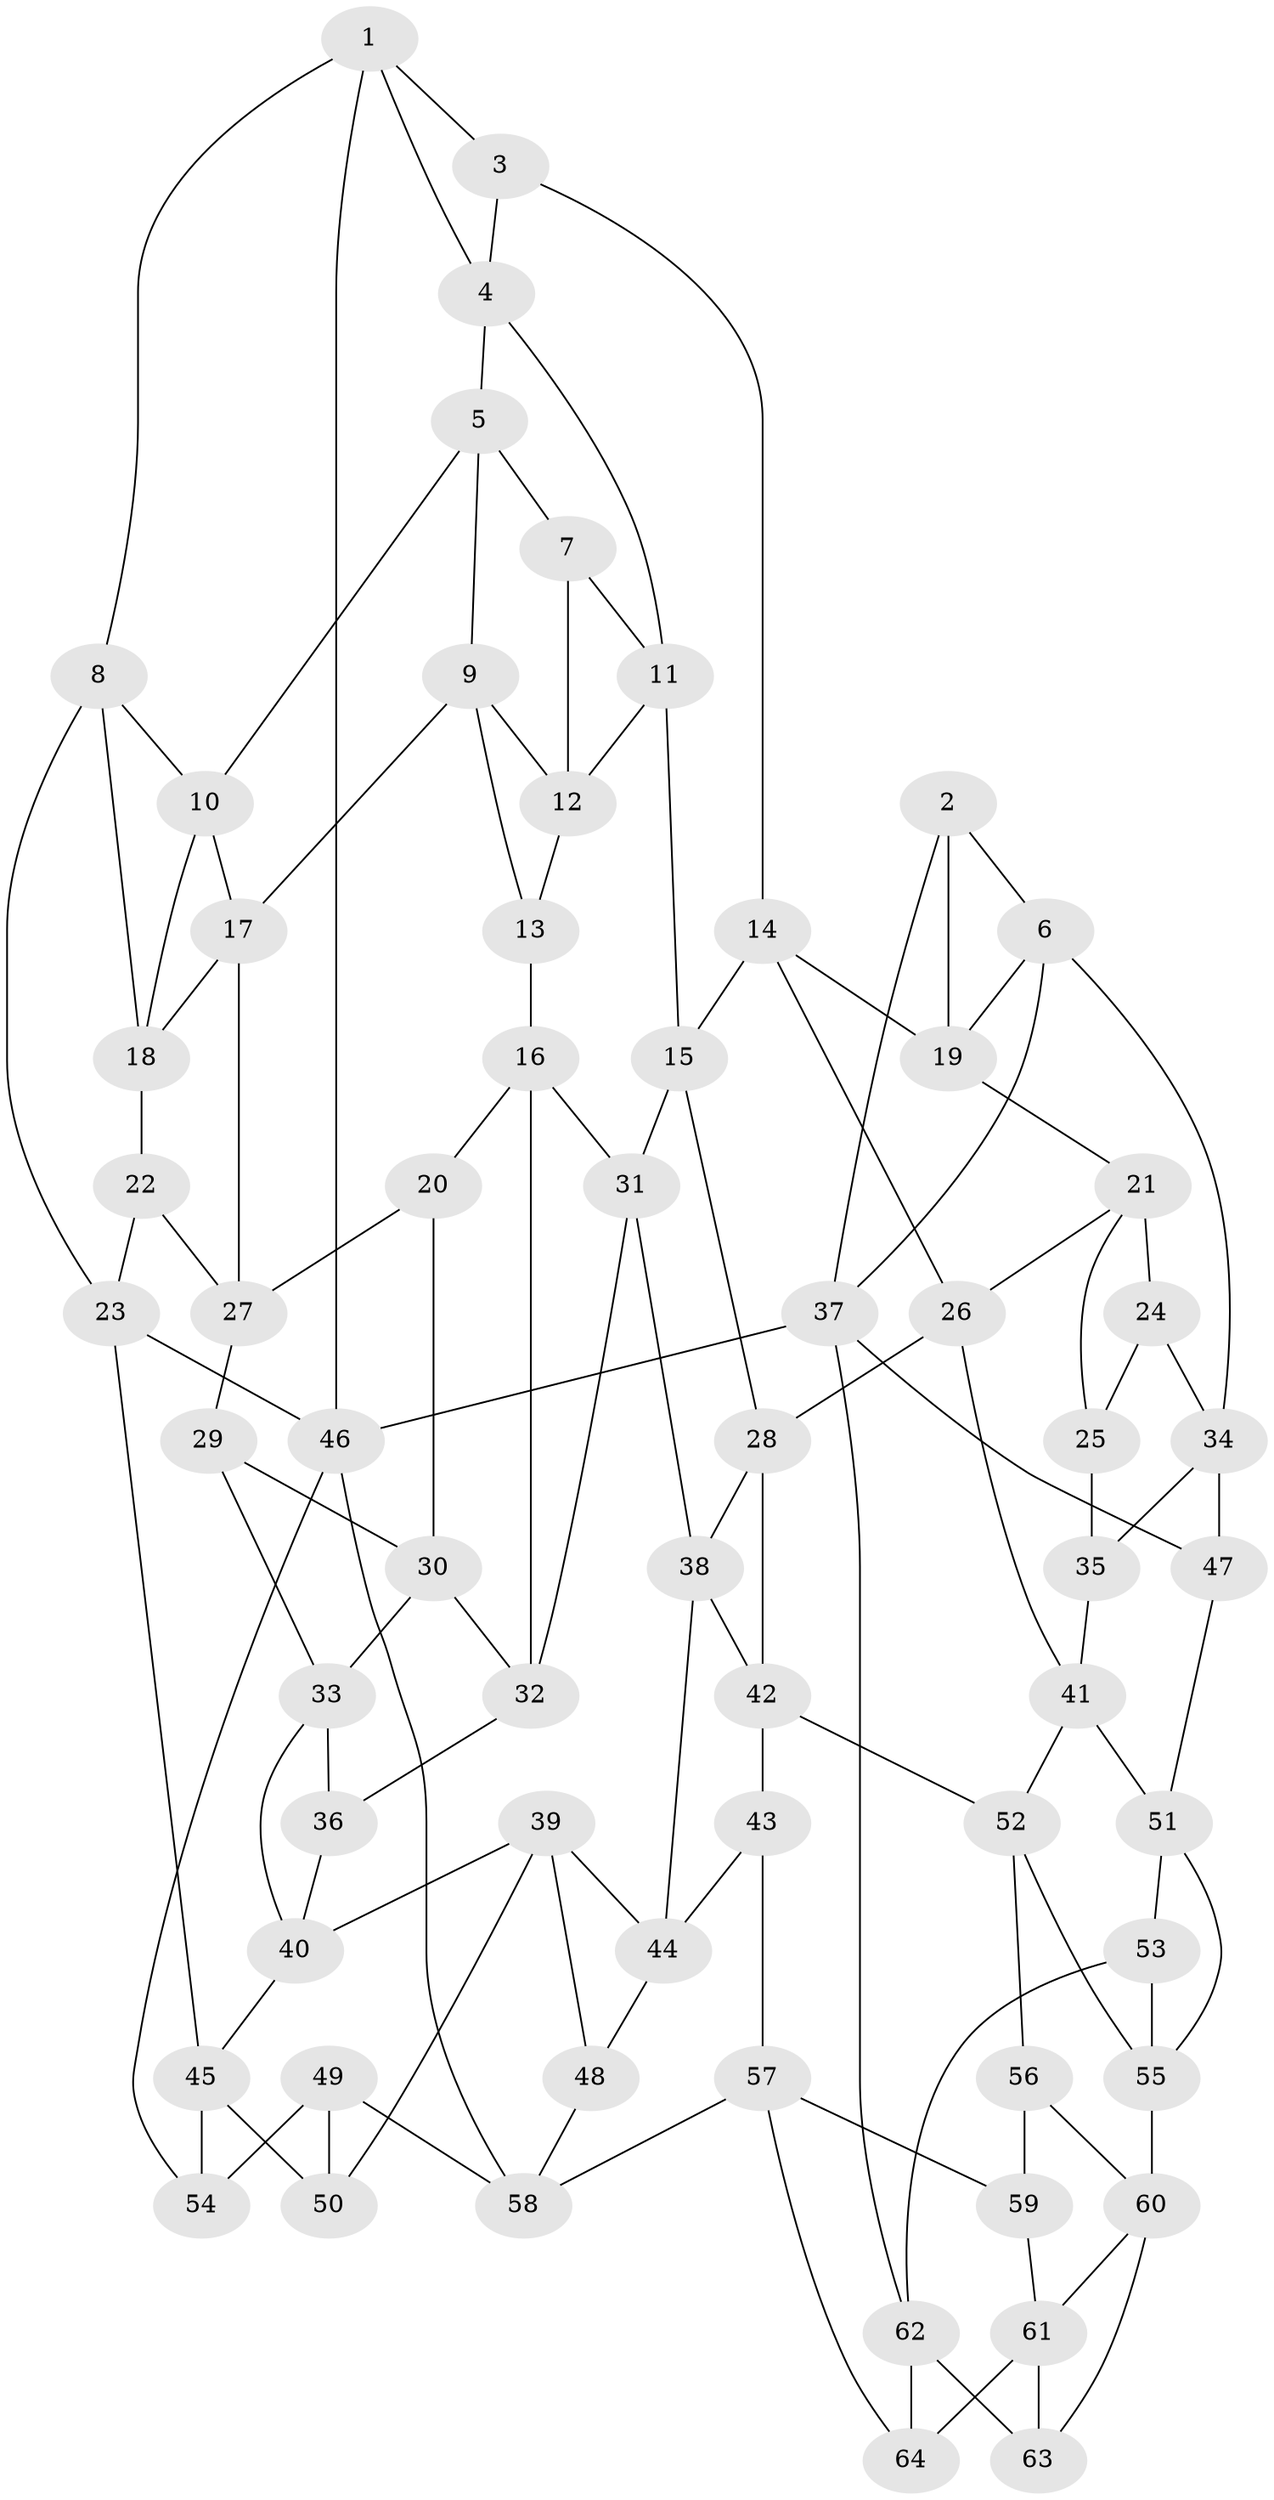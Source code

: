 // original degree distribution, {3: 0.03125, 6: 0.25, 4: 0.234375, 5: 0.484375}
// Generated by graph-tools (version 1.1) at 2025/48/03/06/25 01:48:58]
// undirected, 64 vertices, 118 edges
graph export_dot {
graph [start="1"]
  node [color=gray90,style=filled];
  1;
  2;
  3;
  4;
  5;
  6;
  7;
  8;
  9;
  10;
  11;
  12;
  13;
  14;
  15;
  16;
  17;
  18;
  19;
  20;
  21;
  22;
  23;
  24;
  25;
  26;
  27;
  28;
  29;
  30;
  31;
  32;
  33;
  34;
  35;
  36;
  37;
  38;
  39;
  40;
  41;
  42;
  43;
  44;
  45;
  46;
  47;
  48;
  49;
  50;
  51;
  52;
  53;
  54;
  55;
  56;
  57;
  58;
  59;
  60;
  61;
  62;
  63;
  64;
  1 -- 3 [weight=1.0];
  1 -- 4 [weight=1.0];
  1 -- 8 [weight=1.0];
  1 -- 46 [weight=1.0];
  2 -- 6 [weight=1.0];
  2 -- 19 [weight=1.0];
  2 -- 37 [weight=1.0];
  3 -- 4 [weight=1.0];
  3 -- 14 [weight=1.0];
  4 -- 5 [weight=1.0];
  4 -- 11 [weight=1.0];
  5 -- 7 [weight=1.0];
  5 -- 9 [weight=1.0];
  5 -- 10 [weight=1.0];
  6 -- 19 [weight=1.0];
  6 -- 34 [weight=1.0];
  6 -- 37 [weight=1.0];
  7 -- 11 [weight=1.0];
  7 -- 12 [weight=1.0];
  8 -- 10 [weight=1.0];
  8 -- 18 [weight=1.0];
  8 -- 23 [weight=1.0];
  9 -- 12 [weight=1.0];
  9 -- 13 [weight=1.0];
  9 -- 17 [weight=1.0];
  10 -- 17 [weight=1.0];
  10 -- 18 [weight=1.0];
  11 -- 12 [weight=1.0];
  11 -- 15 [weight=1.0];
  12 -- 13 [weight=1.0];
  13 -- 16 [weight=1.0];
  14 -- 15 [weight=1.0];
  14 -- 19 [weight=1.0];
  14 -- 26 [weight=1.0];
  15 -- 28 [weight=1.0];
  15 -- 31 [weight=1.0];
  16 -- 20 [weight=1.0];
  16 -- 31 [weight=1.0];
  16 -- 32 [weight=1.0];
  17 -- 18 [weight=1.0];
  17 -- 27 [weight=1.0];
  18 -- 22 [weight=1.0];
  19 -- 21 [weight=1.0];
  20 -- 27 [weight=1.0];
  20 -- 30 [weight=1.0];
  21 -- 24 [weight=1.0];
  21 -- 25 [weight=1.0];
  21 -- 26 [weight=1.0];
  22 -- 23 [weight=1.0];
  22 -- 27 [weight=1.0];
  23 -- 45 [weight=1.0];
  23 -- 46 [weight=1.0];
  24 -- 25 [weight=2.0];
  24 -- 34 [weight=1.0];
  25 -- 35 [weight=1.0];
  26 -- 28 [weight=1.0];
  26 -- 41 [weight=1.0];
  27 -- 29 [weight=1.0];
  28 -- 38 [weight=1.0];
  28 -- 42 [weight=1.0];
  29 -- 30 [weight=1.0];
  29 -- 33 [weight=1.0];
  30 -- 32 [weight=1.0];
  30 -- 33 [weight=1.0];
  31 -- 32 [weight=1.0];
  31 -- 38 [weight=1.0];
  32 -- 36 [weight=1.0];
  33 -- 36 [weight=1.0];
  33 -- 40 [weight=1.0];
  34 -- 35 [weight=1.0];
  34 -- 47 [weight=1.0];
  35 -- 41 [weight=1.0];
  36 -- 40 [weight=1.0];
  37 -- 46 [weight=2.0];
  37 -- 47 [weight=1.0];
  37 -- 62 [weight=1.0];
  38 -- 42 [weight=1.0];
  38 -- 44 [weight=1.0];
  39 -- 40 [weight=1.0];
  39 -- 44 [weight=1.0];
  39 -- 48 [weight=1.0];
  39 -- 50 [weight=1.0];
  40 -- 45 [weight=1.0];
  41 -- 51 [weight=1.0];
  41 -- 52 [weight=1.0];
  42 -- 43 [weight=1.0];
  42 -- 52 [weight=1.0];
  43 -- 44 [weight=1.0];
  43 -- 57 [weight=1.0];
  44 -- 48 [weight=1.0];
  45 -- 50 [weight=1.0];
  45 -- 54 [weight=1.0];
  46 -- 54 [weight=1.0];
  46 -- 58 [weight=1.0];
  47 -- 51 [weight=1.0];
  48 -- 58 [weight=1.0];
  49 -- 50 [weight=1.0];
  49 -- 54 [weight=1.0];
  49 -- 58 [weight=1.0];
  51 -- 53 [weight=1.0];
  51 -- 55 [weight=1.0];
  52 -- 55 [weight=1.0];
  52 -- 56 [weight=1.0];
  53 -- 55 [weight=1.0];
  53 -- 62 [weight=1.0];
  55 -- 60 [weight=1.0];
  56 -- 59 [weight=2.0];
  56 -- 60 [weight=1.0];
  57 -- 58 [weight=1.0];
  57 -- 59 [weight=1.0];
  57 -- 64 [weight=1.0];
  59 -- 61 [weight=1.0];
  60 -- 61 [weight=1.0];
  60 -- 63 [weight=1.0];
  61 -- 63 [weight=1.0];
  61 -- 64 [weight=1.0];
  62 -- 63 [weight=1.0];
  62 -- 64 [weight=1.0];
}
